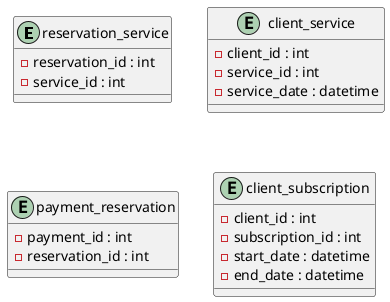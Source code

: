 @startuml
entity reservation_service {
  - reservation_id : int
  - service_id : int
}

entity client_service {
  - client_id : int
  - service_id : int
  - service_date : datetime
}

entity payment_reservation {
  - payment_id : int
  - reservation_id : int
}

entity client_subscription {
  - client_id : int
  - subscription_id : int
  - start_date : datetime
  - end_date : datetime
}
@enduml